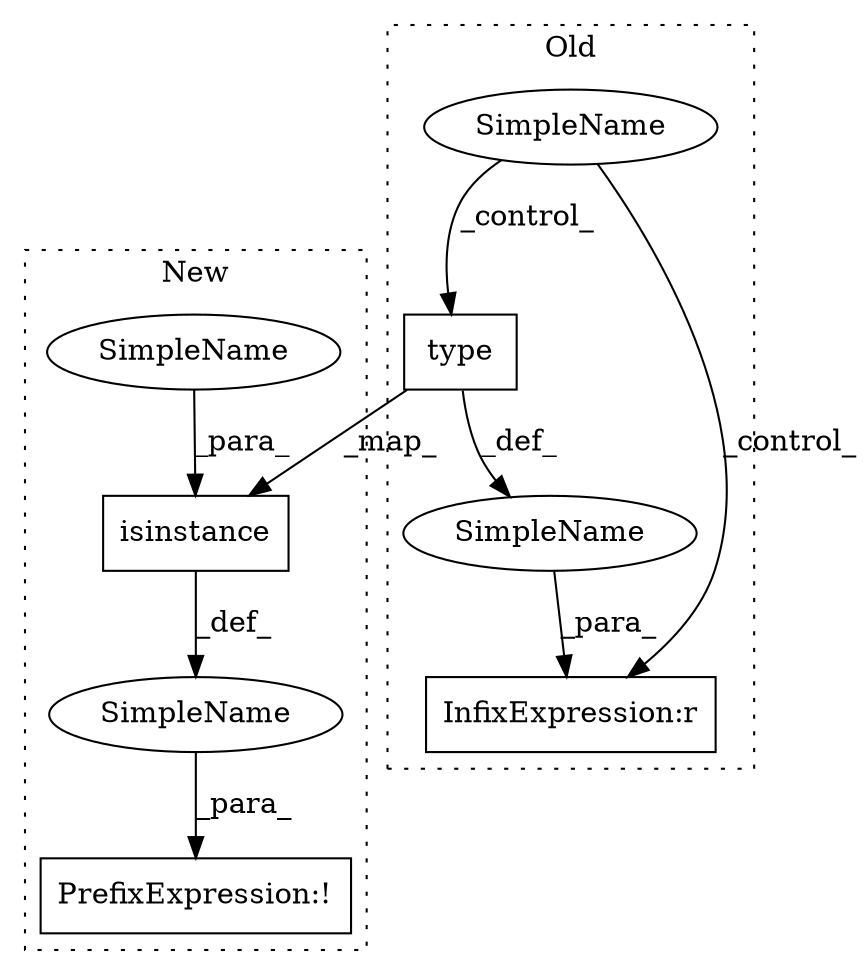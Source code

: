 digraph G {
subgraph cluster0 {
1 [label="type" a="32" s="2071,2086" l="5,1" shape="box"];
3 [label="SimpleName" a="42" s="" l="" shape="ellipse"];
4 [label="InfixExpression:r" a="27" s="2087" l="4" shape="box"];
5 [label="SimpleName" a="42" s="" l="" shape="ellipse"];
label = "Old";
style="dotted";
}
subgraph cluster1 {
2 [label="isinstance" a="32" s="2194,2220" l="11,1" shape="box"];
6 [label="SimpleName" a="42" s="" l="" shape="ellipse"];
7 [label="PrefixExpression:!" a="38" s="2193" l="1" shape="box"];
8 [label="SimpleName" a="42" s="2216" l="4" shape="ellipse"];
label = "New";
style="dotted";
}
1 -> 3 [label="_def_"];
1 -> 2 [label="_map_"];
2 -> 6 [label="_def_"];
3 -> 4 [label="_para_"];
5 -> 4 [label="_control_"];
5 -> 1 [label="_control_"];
6 -> 7 [label="_para_"];
8 -> 2 [label="_para_"];
}